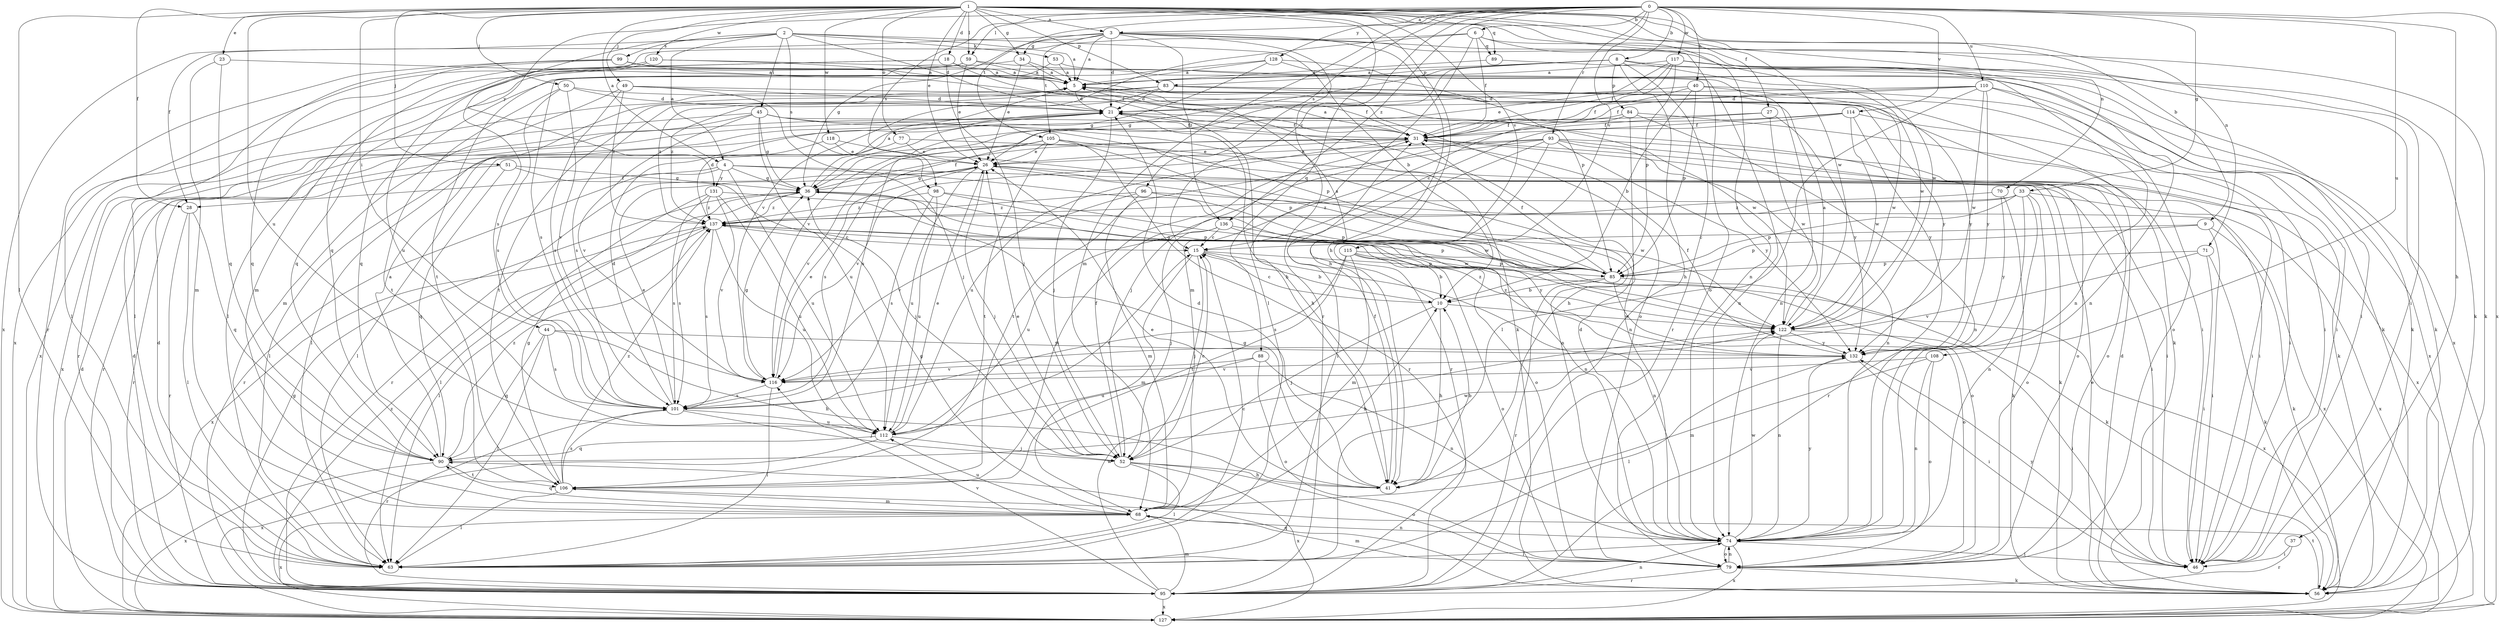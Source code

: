 strict digraph  {
0;
1;
2;
3;
4;
5;
6;
8;
9;
10;
15;
18;
21;
23;
26;
27;
28;
31;
33;
34;
36;
37;
40;
41;
44;
45;
46;
49;
50;
51;
52;
53;
56;
59;
63;
68;
70;
71;
74;
77;
79;
83;
84;
85;
88;
89;
90;
93;
95;
96;
98;
99;
101;
105;
106;
108;
110;
112;
114;
115;
116;
117;
118;
120;
122;
127;
128;
131;
132;
136;
137;
0 -> 3  [label=a];
0 -> 6  [label=b];
0 -> 8  [label=b];
0 -> 15  [label=c];
0 -> 33  [label=g];
0 -> 37  [label=h];
0 -> 40  [label=h];
0 -> 59  [label=l];
0 -> 68  [label=m];
0 -> 93  [label=r];
0 -> 96  [label=s];
0 -> 98  [label=s];
0 -> 105  [label=t];
0 -> 108  [label=u];
0 -> 110  [label=u];
0 -> 114  [label=v];
0 -> 115  [label=v];
0 -> 117  [label=w];
0 -> 127  [label=x];
0 -> 128  [label=y];
0 -> 131  [label=y];
0 -> 136  [label=z];
1 -> 3  [label=a];
1 -> 4  [label=a];
1 -> 9  [label=b];
1 -> 18  [label=d];
1 -> 23  [label=e];
1 -> 26  [label=e];
1 -> 27  [label=f];
1 -> 28  [label=f];
1 -> 34  [label=g];
1 -> 41  [label=h];
1 -> 44  [label=i];
1 -> 49  [label=j];
1 -> 50  [label=j];
1 -> 51  [label=j];
1 -> 59  [label=l];
1 -> 63  [label=l];
1 -> 70  [label=n];
1 -> 71  [label=n];
1 -> 74  [label=n];
1 -> 77  [label=o];
1 -> 79  [label=o];
1 -> 83  [label=p];
1 -> 88  [label=q];
1 -> 89  [label=q];
1 -> 112  [label=u];
1 -> 115  [label=v];
1 -> 118  [label=w];
1 -> 120  [label=w];
1 -> 122  [label=w];
2 -> 4  [label=a];
2 -> 5  [label=a];
2 -> 10  [label=b];
2 -> 21  [label=d];
2 -> 45  [label=i];
2 -> 53  [label=k];
2 -> 98  [label=s];
2 -> 99  [label=s];
2 -> 101  [label=s];
2 -> 127  [label=x];
3 -> 5  [label=a];
3 -> 21  [label=d];
3 -> 28  [label=f];
3 -> 34  [label=g];
3 -> 36  [label=g];
3 -> 41  [label=h];
3 -> 56  [label=k];
3 -> 95  [label=r];
3 -> 105  [label=t];
3 -> 122  [label=w];
3 -> 136  [label=z];
4 -> 28  [label=f];
4 -> 36  [label=g];
4 -> 46  [label=i];
4 -> 95  [label=r];
4 -> 112  [label=u];
4 -> 122  [label=w];
4 -> 131  [label=y];
5 -> 21  [label=d];
5 -> 31  [label=f];
5 -> 127  [label=x];
5 -> 132  [label=y];
6 -> 31  [label=f];
6 -> 46  [label=i];
6 -> 56  [label=k];
6 -> 63  [label=l];
6 -> 89  [label=q];
6 -> 90  [label=q];
6 -> 116  [label=v];
8 -> 5  [label=a];
8 -> 36  [label=g];
8 -> 41  [label=h];
8 -> 74  [label=n];
8 -> 83  [label=p];
8 -> 84  [label=p];
8 -> 95  [label=r];
8 -> 116  [label=v];
8 -> 122  [label=w];
9 -> 15  [label=c];
9 -> 46  [label=i];
9 -> 56  [label=k];
9 -> 85  [label=p];
10 -> 5  [label=a];
10 -> 15  [label=c];
10 -> 41  [label=h];
10 -> 52  [label=j];
10 -> 122  [label=w];
15 -> 10  [label=b];
15 -> 52  [label=j];
15 -> 68  [label=m];
15 -> 74  [label=n];
15 -> 85  [label=p];
18 -> 5  [label=a];
18 -> 41  [label=h];
18 -> 52  [label=j];
18 -> 68  [label=m];
18 -> 127  [label=x];
21 -> 31  [label=f];
21 -> 41  [label=h];
21 -> 52  [label=j];
23 -> 5  [label=a];
23 -> 68  [label=m];
23 -> 90  [label=q];
26 -> 36  [label=g];
26 -> 52  [label=j];
26 -> 56  [label=k];
26 -> 95  [label=r];
26 -> 112  [label=u];
26 -> 122  [label=w];
27 -> 31  [label=f];
27 -> 63  [label=l];
27 -> 122  [label=w];
27 -> 132  [label=y];
28 -> 63  [label=l];
28 -> 90  [label=q];
28 -> 95  [label=r];
31 -> 5  [label=a];
31 -> 26  [label=e];
31 -> 63  [label=l];
31 -> 79  [label=o];
31 -> 112  [label=u];
31 -> 127  [label=x];
33 -> 74  [label=n];
33 -> 79  [label=o];
33 -> 85  [label=p];
33 -> 95  [label=r];
33 -> 106  [label=t];
33 -> 127  [label=x];
33 -> 137  [label=z];
34 -> 5  [label=a];
34 -> 26  [label=e];
34 -> 79  [label=o];
34 -> 106  [label=t];
36 -> 5  [label=a];
36 -> 31  [label=f];
36 -> 74  [label=n];
36 -> 101  [label=s];
36 -> 137  [label=z];
37 -> 46  [label=i];
37 -> 95  [label=r];
40 -> 10  [label=b];
40 -> 21  [label=d];
40 -> 31  [label=f];
40 -> 46  [label=i];
40 -> 85  [label=p];
40 -> 122  [label=w];
41 -> 10  [label=b];
41 -> 21  [label=d];
41 -> 26  [label=e];
41 -> 31  [label=f];
41 -> 36  [label=g];
44 -> 41  [label=h];
44 -> 63  [label=l];
44 -> 90  [label=q];
44 -> 101  [label=s];
44 -> 132  [label=y];
45 -> 31  [label=f];
45 -> 36  [label=g];
45 -> 74  [label=n];
45 -> 85  [label=p];
45 -> 95  [label=r];
45 -> 112  [label=u];
45 -> 116  [label=v];
45 -> 127  [label=x];
46 -> 132  [label=y];
49 -> 21  [label=d];
49 -> 46  [label=i];
49 -> 52  [label=j];
49 -> 68  [label=m];
49 -> 101  [label=s];
49 -> 137  [label=z];
50 -> 21  [label=d];
50 -> 101  [label=s];
50 -> 106  [label=t];
50 -> 116  [label=v];
50 -> 122  [label=w];
51 -> 36  [label=g];
51 -> 52  [label=j];
51 -> 90  [label=q];
51 -> 95  [label=r];
52 -> 15  [label=c];
52 -> 26  [label=e];
52 -> 31  [label=f];
52 -> 41  [label=h];
52 -> 63  [label=l];
52 -> 79  [label=o];
52 -> 127  [label=x];
53 -> 5  [label=a];
53 -> 85  [label=p];
53 -> 101  [label=s];
56 -> 21  [label=d];
56 -> 26  [label=e];
56 -> 90  [label=q];
56 -> 106  [label=t];
59 -> 5  [label=a];
59 -> 26  [label=e];
59 -> 63  [label=l];
59 -> 74  [label=n];
59 -> 90  [label=q];
63 -> 15  [label=c];
63 -> 21  [label=d];
68 -> 10  [label=b];
68 -> 36  [label=g];
68 -> 74  [label=n];
68 -> 90  [label=q];
68 -> 112  [label=u];
68 -> 127  [label=x];
70 -> 56  [label=k];
70 -> 132  [label=y];
70 -> 137  [label=z];
71 -> 46  [label=i];
71 -> 56  [label=k];
71 -> 85  [label=p];
71 -> 116  [label=v];
74 -> 21  [label=d];
74 -> 46  [label=i];
74 -> 63  [label=l];
74 -> 79  [label=o];
74 -> 122  [label=w];
74 -> 127  [label=x];
74 -> 132  [label=y];
77 -> 26  [label=e];
77 -> 46  [label=i];
77 -> 63  [label=l];
79 -> 56  [label=k];
79 -> 68  [label=m];
79 -> 74  [label=n];
79 -> 95  [label=r];
83 -> 21  [label=d];
83 -> 46  [label=i];
83 -> 56  [label=k];
83 -> 101  [label=s];
83 -> 106  [label=t];
83 -> 132  [label=y];
83 -> 137  [label=z];
84 -> 31  [label=f];
84 -> 41  [label=h];
84 -> 52  [label=j];
84 -> 56  [label=k];
84 -> 74  [label=n];
85 -> 10  [label=b];
85 -> 31  [label=f];
85 -> 36  [label=g];
85 -> 79  [label=o];
85 -> 95  [label=r];
85 -> 127  [label=x];
88 -> 74  [label=n];
88 -> 79  [label=o];
88 -> 112  [label=u];
88 -> 116  [label=v];
89 -> 5  [label=a];
89 -> 56  [label=k];
90 -> 5  [label=a];
90 -> 106  [label=t];
90 -> 122  [label=w];
90 -> 127  [label=x];
90 -> 137  [label=z];
93 -> 26  [label=e];
93 -> 46  [label=i];
93 -> 63  [label=l];
93 -> 74  [label=n];
93 -> 79  [label=o];
93 -> 95  [label=r];
93 -> 106  [label=t];
93 -> 116  [label=v];
93 -> 132  [label=y];
95 -> 21  [label=d];
95 -> 36  [label=g];
95 -> 68  [label=m];
95 -> 74  [label=n];
95 -> 116  [label=v];
95 -> 122  [label=w];
95 -> 127  [label=x];
95 -> 137  [label=z];
96 -> 68  [label=m];
96 -> 85  [label=p];
96 -> 116  [label=v];
96 -> 127  [label=x];
96 -> 137  [label=z];
98 -> 85  [label=p];
98 -> 101  [label=s];
98 -> 112  [label=u];
98 -> 122  [label=w];
98 -> 137  [label=z];
99 -> 5  [label=a];
99 -> 31  [label=f];
99 -> 63  [label=l];
99 -> 74  [label=n];
99 -> 90  [label=q];
99 -> 95  [label=r];
101 -> 21  [label=d];
101 -> 26  [label=e];
101 -> 52  [label=j];
101 -> 95  [label=r];
101 -> 112  [label=u];
105 -> 26  [label=e];
105 -> 46  [label=i];
105 -> 85  [label=p];
105 -> 95  [label=r];
105 -> 101  [label=s];
105 -> 106  [label=t];
105 -> 116  [label=v];
106 -> 36  [label=g];
106 -> 63  [label=l];
106 -> 68  [label=m];
106 -> 101  [label=s];
106 -> 137  [label=z];
108 -> 68  [label=m];
108 -> 74  [label=n];
108 -> 79  [label=o];
108 -> 116  [label=v];
110 -> 21  [label=d];
110 -> 31  [label=f];
110 -> 63  [label=l];
110 -> 79  [label=o];
110 -> 122  [label=w];
110 -> 127  [label=x];
110 -> 132  [label=y];
110 -> 137  [label=z];
112 -> 15  [label=c];
112 -> 26  [label=e];
112 -> 52  [label=j];
112 -> 90  [label=q];
112 -> 127  [label=x];
114 -> 15  [label=c];
114 -> 31  [label=f];
114 -> 46  [label=i];
114 -> 101  [label=s];
114 -> 122  [label=w];
114 -> 132  [label=y];
115 -> 10  [label=b];
115 -> 56  [label=k];
115 -> 68  [label=m];
115 -> 79  [label=o];
115 -> 85  [label=p];
115 -> 101  [label=s];
115 -> 106  [label=t];
116 -> 26  [label=e];
116 -> 36  [label=g];
116 -> 63  [label=l];
116 -> 101  [label=s];
117 -> 5  [label=a];
117 -> 26  [label=e];
117 -> 31  [label=f];
117 -> 46  [label=i];
117 -> 56  [label=k];
117 -> 68  [label=m];
117 -> 74  [label=n];
117 -> 85  [label=p];
118 -> 26  [label=e];
118 -> 74  [label=n];
118 -> 95  [label=r];
120 -> 5  [label=a];
120 -> 56  [label=k];
120 -> 63  [label=l];
120 -> 112  [label=u];
122 -> 5  [label=a];
122 -> 46  [label=i];
122 -> 74  [label=n];
122 -> 132  [label=y];
122 -> 137  [label=z];
127 -> 21  [label=d];
128 -> 5  [label=a];
128 -> 36  [label=g];
128 -> 56  [label=k];
128 -> 90  [label=q];
128 -> 127  [label=x];
131 -> 63  [label=l];
131 -> 79  [label=o];
131 -> 101  [label=s];
131 -> 112  [label=u];
131 -> 116  [label=v];
131 -> 137  [label=z];
132 -> 31  [label=f];
132 -> 46  [label=i];
132 -> 63  [label=l];
132 -> 116  [label=v];
132 -> 137  [label=z];
136 -> 15  [label=c];
136 -> 52  [label=j];
136 -> 79  [label=o];
136 -> 112  [label=u];
136 -> 132  [label=y];
137 -> 15  [label=c];
137 -> 21  [label=d];
137 -> 63  [label=l];
137 -> 85  [label=p];
137 -> 101  [label=s];
137 -> 112  [label=u];
137 -> 127  [label=x];
}
